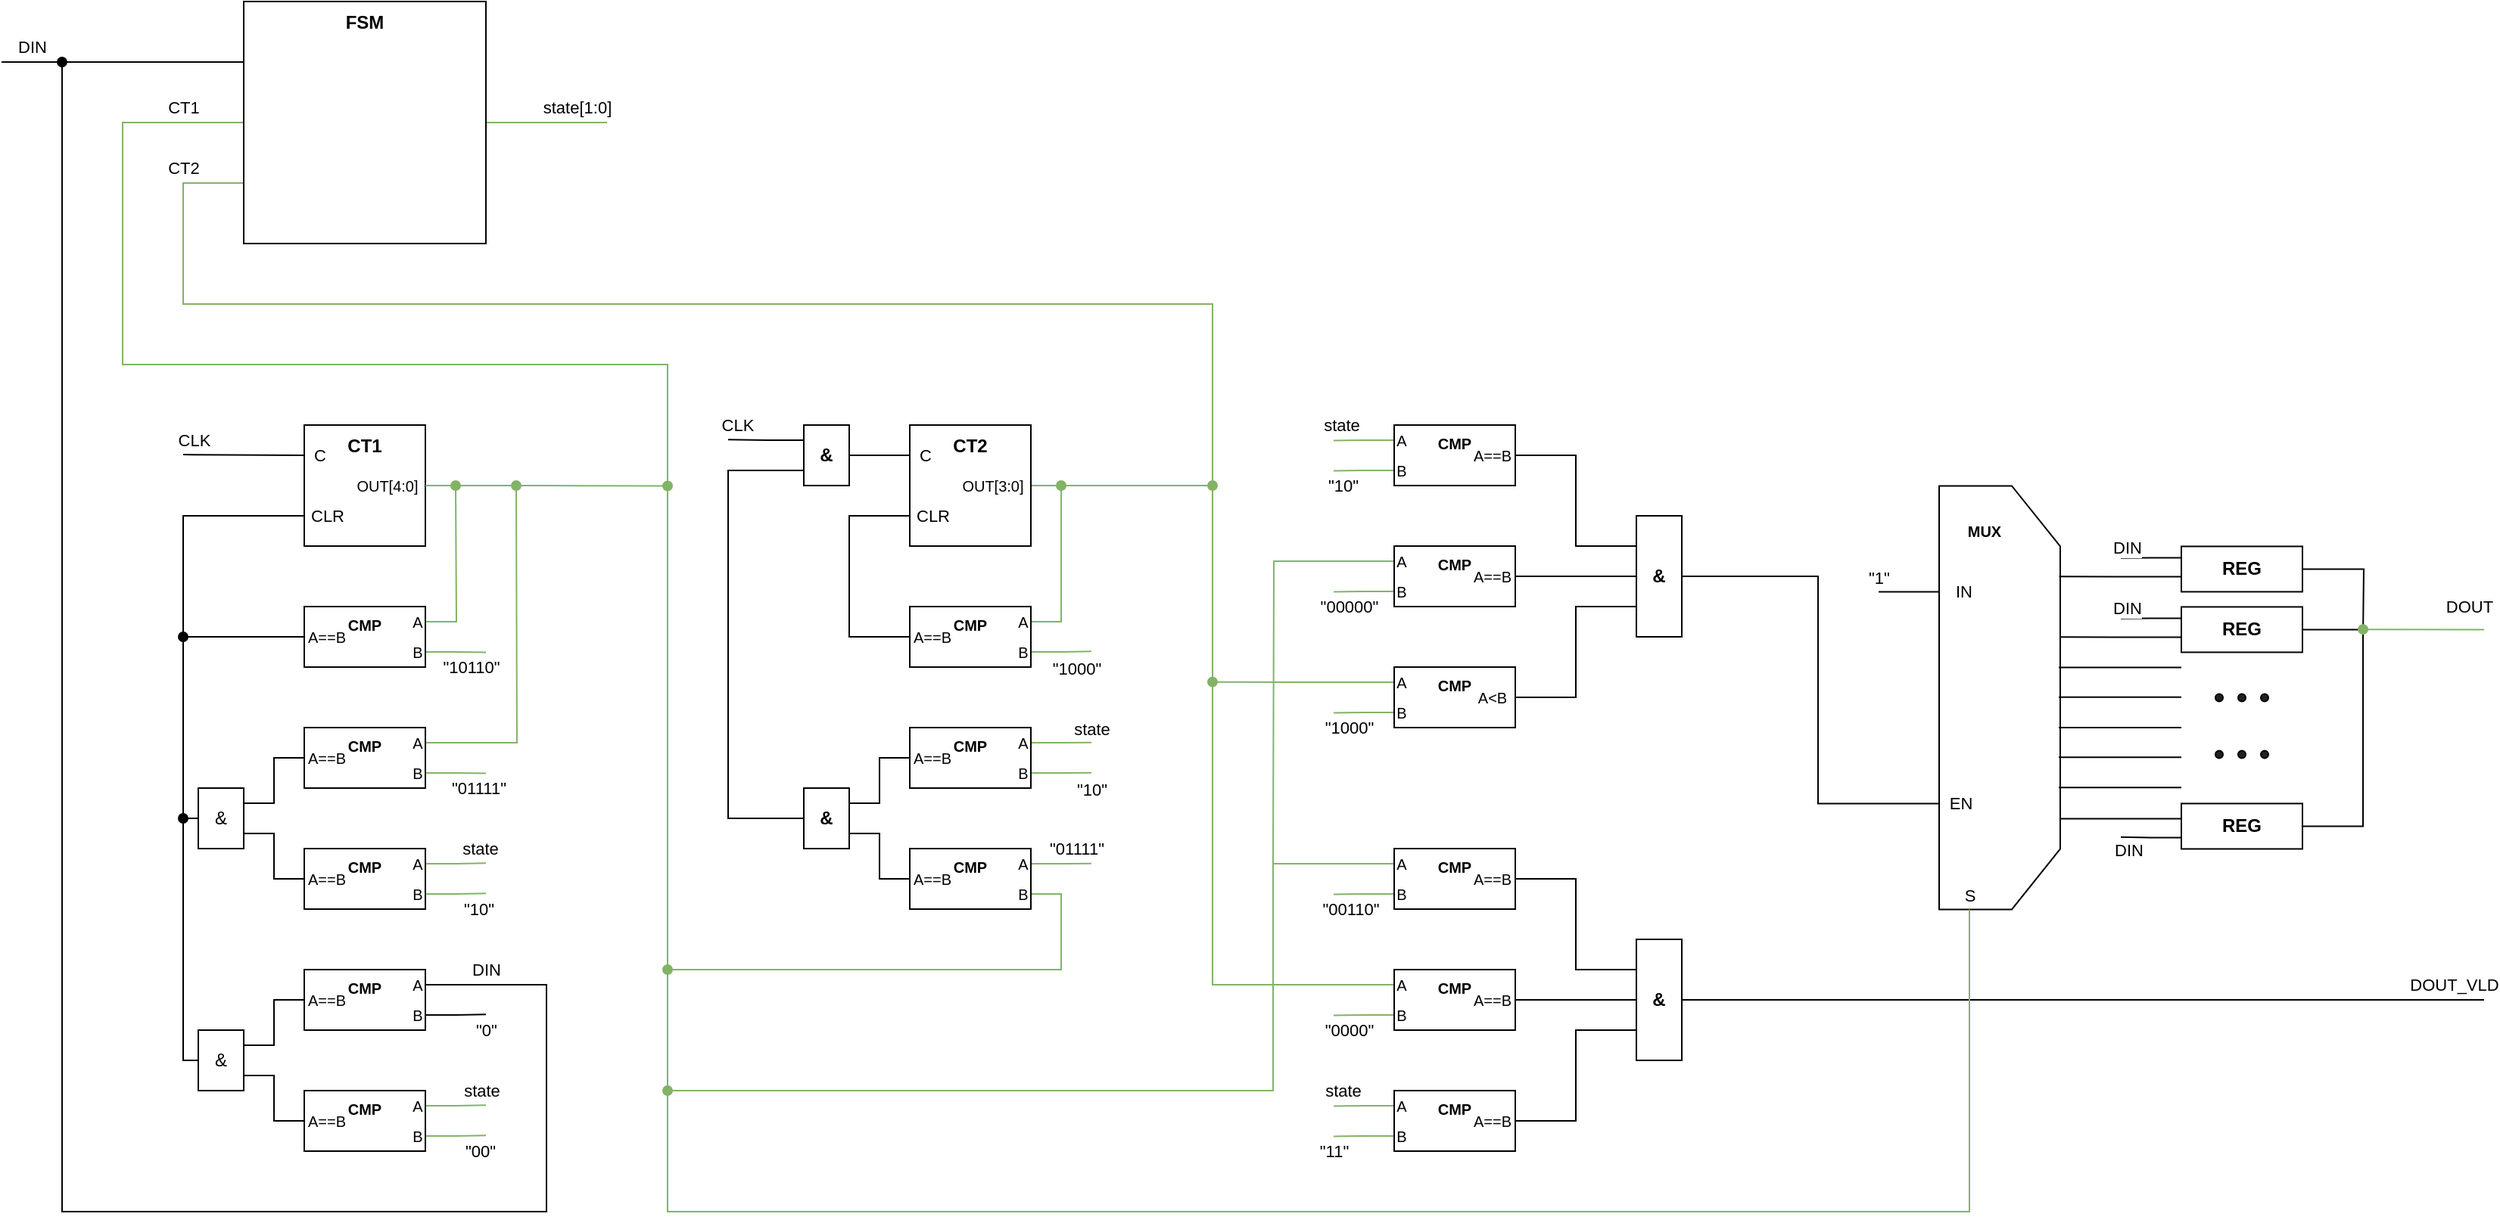 <mxfile version="14.4.7" type="device"><diagram id="UiLl6KSTnax-b55IBMYh" name="Page-1"><mxGraphModel dx="2220" dy="2145" grid="1" gridSize="10" guides="1" tooltips="1" connect="1" arrows="1" fold="1" page="1" pageScale="1" pageWidth="1100" pageHeight="850" math="0" shadow="0"><root><mxCell id="0"/><mxCell id="1" parent="0"/><mxCell id="CwBnnw_qkEOTGzhqqjCl-3" value="&lt;b&gt;CT1&lt;/b&gt;" style="whiteSpace=wrap;html=1;aspect=fixed;horizontal=1;verticalAlign=top;" vertex="1" parent="1"><mxGeometry x="400" y="120" width="80" height="80" as="geometry"/></mxCell><mxCell id="CwBnnw_qkEOTGzhqqjCl-109" value="" style="shape=loopLimit;whiteSpace=wrap;html=1;size=40;rotation=90;" vertex="1" parent="1"><mxGeometry x="1380" y="260.22" width="280" height="80" as="geometry"/></mxCell><mxCell id="CwBnnw_qkEOTGzhqqjCl-113" style="edgeStyle=orthogonalEdgeStyle;rounded=0;orthogonalLoop=1;jettySize=auto;html=1;exitX=0.25;exitY=1;exitDx=0;exitDy=0;endArrow=none;endFill=0;" edge="1" parent="1" source="CwBnnw_qkEOTGzhqqjCl-109"><mxGeometry relative="1" as="geometry"><mxPoint x="1440" y="230.22" as="targetPoint"/></mxGeometry></mxCell><mxCell id="CwBnnw_qkEOTGzhqqjCl-114" value="IN" style="edgeLabel;html=1;align=center;verticalAlign=middle;resizable=0;points=[];" vertex="1" connectable="0" parent="CwBnnw_qkEOTGzhqqjCl-113"><mxGeometry x="-0.717" y="2" relative="1" as="geometry"><mxPoint x="21" y="-2" as="offset"/></mxGeometry></mxCell><mxCell id="CwBnnw_qkEOTGzhqqjCl-120" value="&quot;1&quot;" style="edgeLabel;html=1;align=center;verticalAlign=middle;resizable=0;points=[];" vertex="1" connectable="0" parent="CwBnnw_qkEOTGzhqqjCl-113"><mxGeometry x="0.794" relative="1" as="geometry"><mxPoint x="-4.08" y="-10" as="offset"/></mxGeometry></mxCell><mxCell id="CwBnnw_qkEOTGzhqqjCl-171" style="edgeStyle=orthogonalEdgeStyle;rounded=0;orthogonalLoop=1;jettySize=auto;html=1;exitX=0;exitY=0.25;exitDx=0;exitDy=0;endArrow=none;endFill=0;" edge="1" parent="1" source="CwBnnw_qkEOTGzhqqjCl-1"><mxGeometry relative="1" as="geometry"><mxPoint x="200" y="-120" as="targetPoint"/></mxGeometry></mxCell><mxCell id="CwBnnw_qkEOTGzhqqjCl-172" value="DIN" style="edgeLabel;html=1;align=center;verticalAlign=middle;resizable=0;points=[];" vertex="1" connectable="0" parent="CwBnnw_qkEOTGzhqqjCl-171"><mxGeometry x="0.75" relative="1" as="geometry"><mxPoint y="-10" as="offset"/></mxGeometry></mxCell><mxCell id="CwBnnw_qkEOTGzhqqjCl-173" style="edgeStyle=orthogonalEdgeStyle;rounded=0;orthogonalLoop=1;jettySize=auto;html=1;exitX=0;exitY=0.5;exitDx=0;exitDy=0;endArrow=none;endFill=0;fillColor=#d5e8d4;strokeColor=#82b366;" edge="1" parent="1" source="CwBnnw_qkEOTGzhqqjCl-1"><mxGeometry relative="1" as="geometry"><mxPoint x="640" y="160" as="targetPoint"/><Array as="points"><mxPoint x="280" y="-80"/><mxPoint x="280" y="80"/><mxPoint x="640" y="80"/></Array></mxGeometry></mxCell><mxCell id="CwBnnw_qkEOTGzhqqjCl-174" value="CT1" style="edgeLabel;html=1;align=center;verticalAlign=middle;resizable=0;points=[];rotation=0;" vertex="1" connectable="0" parent="CwBnnw_qkEOTGzhqqjCl-173"><mxGeometry x="0.75" y="2" relative="1" as="geometry"><mxPoint x="-315" y="-168" as="offset"/></mxGeometry></mxCell><mxCell id="CwBnnw_qkEOTGzhqqjCl-175" style="edgeStyle=orthogonalEdgeStyle;rounded=0;orthogonalLoop=1;jettySize=auto;html=1;exitX=0;exitY=0.75;exitDx=0;exitDy=0;endArrow=oval;endFill=1;fillColor=#d5e8d4;strokeColor=#82b366;" edge="1" parent="1" source="CwBnnw_qkEOTGzhqqjCl-1"><mxGeometry relative="1" as="geometry"><mxPoint x="1000" y="160" as="targetPoint"/><Array as="points"><mxPoint x="320" y="-40"/><mxPoint x="320" y="40"/><mxPoint x="1000" y="40"/></Array></mxGeometry></mxCell><mxCell id="CwBnnw_qkEOTGzhqqjCl-176" value="CT2" style="edgeLabel;html=1;align=center;verticalAlign=middle;resizable=0;points=[];" vertex="1" connectable="0" parent="CwBnnw_qkEOTGzhqqjCl-175"><mxGeometry x="0.8" relative="1" as="geometry"><mxPoint x="-680" y="-118.33" as="offset"/></mxGeometry></mxCell><mxCell id="CwBnnw_qkEOTGzhqqjCl-177" style="edgeStyle=orthogonalEdgeStyle;rounded=0;orthogonalLoop=1;jettySize=auto;html=1;exitX=1;exitY=0.5;exitDx=0;exitDy=0;endArrow=none;endFill=0;fillColor=#d5e8d4;strokeColor=#82b366;" edge="1" parent="1" source="CwBnnw_qkEOTGzhqqjCl-1"><mxGeometry relative="1" as="geometry"><mxPoint x="600" y="-80" as="targetPoint"/></mxGeometry></mxCell><mxCell id="CwBnnw_qkEOTGzhqqjCl-178" value="state[1:0]" style="edgeLabel;html=1;align=center;verticalAlign=middle;resizable=0;points=[];" vertex="1" connectable="0" parent="CwBnnw_qkEOTGzhqqjCl-177"><mxGeometry x="0.754" relative="1" as="geometry"><mxPoint x="-10.29" y="-10" as="offset"/></mxGeometry></mxCell><mxCell id="CwBnnw_qkEOTGzhqqjCl-1" value="FSM" style="whiteSpace=wrap;html=1;aspect=fixed;verticalAlign=top;fontStyle=1" vertex="1" parent="1"><mxGeometry x="360" y="-160" width="160" height="160" as="geometry"/></mxCell><mxCell id="CwBnnw_qkEOTGzhqqjCl-19" style="edgeStyle=orthogonalEdgeStyle;rounded=0;orthogonalLoop=1;jettySize=auto;html=1;exitX=0;exitY=0.25;exitDx=0;exitDy=0;endArrow=none;endFill=0;" edge="1" parent="1" source="CwBnnw_qkEOTGzhqqjCl-3"><mxGeometry relative="1" as="geometry"><mxPoint x="320" y="139.529" as="targetPoint"/></mxGeometry></mxCell><mxCell id="CwBnnw_qkEOTGzhqqjCl-20" value="C" style="edgeLabel;html=1;align=center;verticalAlign=middle;resizable=0;points=[];" vertex="1" connectable="0" parent="CwBnnw_qkEOTGzhqqjCl-19"><mxGeometry x="-0.31" relative="1" as="geometry"><mxPoint x="37.59" y="-0.02" as="offset"/></mxGeometry></mxCell><mxCell id="CwBnnw_qkEOTGzhqqjCl-22" value="CLK" style="edgeLabel;html=1;align=center;verticalAlign=middle;resizable=0;points=[];" vertex="1" connectable="0" parent="CwBnnw_qkEOTGzhqqjCl-19"><mxGeometry x="0.826" relative="1" as="geometry"><mxPoint y="-9.53" as="offset"/></mxGeometry></mxCell><mxCell id="CwBnnw_qkEOTGzhqqjCl-23" style="edgeStyle=orthogonalEdgeStyle;rounded=0;orthogonalLoop=1;jettySize=auto;html=1;exitX=1;exitY=0.5;exitDx=0;exitDy=0;endArrow=oval;endFill=1;fillColor=#d5e8d4;strokeColor=#82b366;" edge="1" parent="1" source="CwBnnw_qkEOTGzhqqjCl-3"><mxGeometry relative="1" as="geometry"><mxPoint x="640" y="160.286" as="targetPoint"/></mxGeometry></mxCell><mxCell id="CwBnnw_qkEOTGzhqqjCl-15" style="edgeStyle=orthogonalEdgeStyle;rounded=0;orthogonalLoop=1;jettySize=auto;html=1;exitX=0;exitY=0.5;exitDx=0;exitDy=0;entryX=0;entryY=0.75;entryDx=0;entryDy=0;endArrow=none;endFill=0;" edge="1" parent="1" source="CwBnnw_qkEOTGzhqqjCl-4" target="CwBnnw_qkEOTGzhqqjCl-3"><mxGeometry relative="1" as="geometry"><Array as="points"><mxPoint x="320" y="260"/><mxPoint x="320" y="180"/></Array></mxGeometry></mxCell><mxCell id="CwBnnw_qkEOTGzhqqjCl-18" value="CLR" style="edgeLabel;html=1;align=center;verticalAlign=middle;resizable=0;points=[];" vertex="1" connectable="0" parent="CwBnnw_qkEOTGzhqqjCl-15"><mxGeometry x="0.753" y="3" relative="1" as="geometry"><mxPoint x="44.66" y="2.99" as="offset"/></mxGeometry></mxCell><mxCell id="CwBnnw_qkEOTGzhqqjCl-24" style="edgeStyle=orthogonalEdgeStyle;rounded=0;orthogonalLoop=1;jettySize=auto;html=1;exitX=1;exitY=0.25;exitDx=0;exitDy=0;endArrow=oval;endFill=1;fillColor=#d5e8d4;strokeColor=#82b366;" edge="1" parent="1" source="CwBnnw_qkEOTGzhqqjCl-4"><mxGeometry relative="1" as="geometry"><mxPoint x="500" y="160" as="targetPoint"/></mxGeometry></mxCell><mxCell id="CwBnnw_qkEOTGzhqqjCl-25" style="edgeStyle=orthogonalEdgeStyle;rounded=0;orthogonalLoop=1;jettySize=auto;html=1;exitX=1;exitY=0.75;exitDx=0;exitDy=0;endArrow=none;endFill=0;fillColor=#d5e8d4;strokeColor=#82b366;" edge="1" parent="1" source="CwBnnw_qkEOTGzhqqjCl-4"><mxGeometry relative="1" as="geometry"><mxPoint x="520" y="270.286" as="targetPoint"/></mxGeometry></mxCell><mxCell id="CwBnnw_qkEOTGzhqqjCl-26" value="&quot;10110&quot;" style="edgeLabel;html=1;align=center;verticalAlign=middle;resizable=0;points=[];" vertex="1" connectable="0" parent="CwBnnw_qkEOTGzhqqjCl-25"><mxGeometry x="0.694" relative="1" as="geometry"><mxPoint x="-3.86" y="9.71" as="offset"/></mxGeometry></mxCell><mxCell id="CwBnnw_qkEOTGzhqqjCl-4" value="CMP" style="rounded=0;whiteSpace=wrap;html=1;verticalAlign=top;fontSize=10;fontStyle=1" vertex="1" parent="1"><mxGeometry x="400" y="240" width="80" height="40" as="geometry"/></mxCell><mxCell id="CwBnnw_qkEOTGzhqqjCl-8" style="edgeStyle=orthogonalEdgeStyle;rounded=0;orthogonalLoop=1;jettySize=auto;html=1;exitX=0;exitY=0.5;exitDx=0;exitDy=0;entryX=1;entryY=0.25;entryDx=0;entryDy=0;endArrow=none;endFill=0;" edge="1" parent="1" source="CwBnnw_qkEOTGzhqqjCl-5" target="CwBnnw_qkEOTGzhqqjCl-7"><mxGeometry relative="1" as="geometry"/></mxCell><mxCell id="CwBnnw_qkEOTGzhqqjCl-27" style="edgeStyle=orthogonalEdgeStyle;rounded=0;orthogonalLoop=1;jettySize=auto;html=1;exitX=1;exitY=0.25;exitDx=0;exitDy=0;endArrow=oval;endFill=1;fillColor=#d5e8d4;strokeColor=#82b366;" edge="1" parent="1" source="CwBnnw_qkEOTGzhqqjCl-5"><mxGeometry relative="1" as="geometry"><mxPoint x="540" y="160" as="targetPoint"/></mxGeometry></mxCell><mxCell id="CwBnnw_qkEOTGzhqqjCl-28" style="edgeStyle=orthogonalEdgeStyle;rounded=0;orthogonalLoop=1;jettySize=auto;html=1;exitX=1;exitY=0.75;exitDx=0;exitDy=0;endArrow=none;endFill=0;fillColor=#d5e8d4;strokeColor=#82b366;" edge="1" parent="1" source="CwBnnw_qkEOTGzhqqjCl-5"><mxGeometry relative="1" as="geometry"><mxPoint x="520" y="350.2" as="targetPoint"/></mxGeometry></mxCell><mxCell id="CwBnnw_qkEOTGzhqqjCl-29" value="&quot;01111&quot;" style="edgeLabel;html=1;align=center;verticalAlign=middle;resizable=0;points=[];" vertex="1" connectable="0" parent="CwBnnw_qkEOTGzhqqjCl-28"><mxGeometry x="0.711" relative="1" as="geometry"><mxPoint y="9.8" as="offset"/></mxGeometry></mxCell><mxCell id="CwBnnw_qkEOTGzhqqjCl-5" value="CMP" style="rounded=0;whiteSpace=wrap;html=1;verticalAlign=top;fontSize=10;fontStyle=1" vertex="1" parent="1"><mxGeometry x="400" y="320" width="80" height="40" as="geometry"/></mxCell><mxCell id="CwBnnw_qkEOTGzhqqjCl-9" style="edgeStyle=orthogonalEdgeStyle;rounded=0;orthogonalLoop=1;jettySize=auto;html=1;exitX=0;exitY=0.5;exitDx=0;exitDy=0;entryX=1;entryY=0.75;entryDx=0;entryDy=0;endArrow=none;endFill=0;" edge="1" parent="1" source="CwBnnw_qkEOTGzhqqjCl-6" target="CwBnnw_qkEOTGzhqqjCl-7"><mxGeometry relative="1" as="geometry"/></mxCell><mxCell id="CwBnnw_qkEOTGzhqqjCl-58" style="edgeStyle=orthogonalEdgeStyle;rounded=0;orthogonalLoop=1;jettySize=auto;html=1;exitX=1;exitY=0.25;exitDx=0;exitDy=0;endArrow=none;endFill=0;fillColor=#d5e8d4;strokeColor=#82b366;" edge="1" parent="1" source="CwBnnw_qkEOTGzhqqjCl-6"><mxGeometry relative="1" as="geometry"><mxPoint x="520" y="409.667" as="targetPoint"/></mxGeometry></mxCell><mxCell id="CwBnnw_qkEOTGzhqqjCl-64" value="state" style="edgeLabel;html=1;align=center;verticalAlign=middle;resizable=0;points=[];" vertex="1" connectable="0" parent="CwBnnw_qkEOTGzhqqjCl-58"><mxGeometry x="0.757" y="1" relative="1" as="geometry"><mxPoint y="-8.67" as="offset"/></mxGeometry></mxCell><mxCell id="CwBnnw_qkEOTGzhqqjCl-59" style="edgeStyle=orthogonalEdgeStyle;rounded=0;orthogonalLoop=1;jettySize=auto;html=1;exitX=1;exitY=0.75;exitDx=0;exitDy=0;endArrow=none;endFill=0;fillColor=#d5e8d4;strokeColor=#82b366;" edge="1" parent="1" source="CwBnnw_qkEOTGzhqqjCl-6"><mxGeometry relative="1" as="geometry"><mxPoint x="520" y="429.667" as="targetPoint"/></mxGeometry></mxCell><mxCell id="CwBnnw_qkEOTGzhqqjCl-65" value="&quot;10&quot;" style="edgeLabel;html=1;align=center;verticalAlign=middle;resizable=0;points=[];" vertex="1" connectable="0" parent="CwBnnw_qkEOTGzhqqjCl-59"><mxGeometry x="0.735" y="-1" relative="1" as="geometry"><mxPoint y="9.32" as="offset"/></mxGeometry></mxCell><mxCell id="CwBnnw_qkEOTGzhqqjCl-6" value="CMP" style="rounded=0;whiteSpace=wrap;html=1;verticalAlign=top;fontSize=10;fontStyle=1" vertex="1" parent="1"><mxGeometry x="400" y="400" width="80" height="40" as="geometry"/></mxCell><mxCell id="CwBnnw_qkEOTGzhqqjCl-16" style="edgeStyle=orthogonalEdgeStyle;orthogonalLoop=1;jettySize=auto;html=1;exitX=0;exitY=0.5;exitDx=0;exitDy=0;endArrow=oval;endFill=1;rounded=0;" edge="1" parent="1" source="CwBnnw_qkEOTGzhqqjCl-7"><mxGeometry relative="1" as="geometry"><mxPoint x="320" y="260" as="targetPoint"/><Array as="points"><mxPoint x="320" y="380"/><mxPoint x="320" y="260"/></Array></mxGeometry></mxCell><mxCell id="CwBnnw_qkEOTGzhqqjCl-7" value="&amp;amp;" style="rounded=0;whiteSpace=wrap;html=1;" vertex="1" parent="1"><mxGeometry x="330" y="360" width="30" height="40" as="geometry"/></mxCell><mxCell id="CwBnnw_qkEOTGzhqqjCl-10" style="edgeStyle=orthogonalEdgeStyle;rounded=0;orthogonalLoop=1;jettySize=auto;html=1;exitX=0;exitY=0.5;exitDx=0;exitDy=0;entryX=1;entryY=0.25;entryDx=0;entryDy=0;endArrow=none;endFill=0;" edge="1" parent="1" source="CwBnnw_qkEOTGzhqqjCl-11" target="CwBnnw_qkEOTGzhqqjCl-14"><mxGeometry relative="1" as="geometry"/></mxCell><mxCell id="CwBnnw_qkEOTGzhqqjCl-60" style="edgeStyle=orthogonalEdgeStyle;rounded=0;orthogonalLoop=1;jettySize=auto;html=1;exitX=1;exitY=0.75;exitDx=0;exitDy=0;endArrow=none;endFill=0;" edge="1" parent="1" source="CwBnnw_qkEOTGzhqqjCl-11"><mxGeometry relative="1" as="geometry"><mxPoint x="520" y="509.667" as="targetPoint"/></mxGeometry></mxCell><mxCell id="CwBnnw_qkEOTGzhqqjCl-67" value="&quot;0&quot;" style="edgeLabel;html=1;align=center;verticalAlign=middle;resizable=0;points=[];" vertex="1" connectable="0" parent="CwBnnw_qkEOTGzhqqjCl-60"><mxGeometry x="0.702" y="-2" relative="1" as="geometry"><mxPoint x="5.96" y="8.32" as="offset"/></mxGeometry></mxCell><mxCell id="CwBnnw_qkEOTGzhqqjCl-61" style="edgeStyle=orthogonalEdgeStyle;rounded=0;orthogonalLoop=1;jettySize=auto;html=1;exitX=1;exitY=0.25;exitDx=0;exitDy=0;endArrow=oval;endFill=1;" edge="1" parent="1" source="CwBnnw_qkEOTGzhqqjCl-11"><mxGeometry relative="1" as="geometry"><mxPoint x="240" y="-120" as="targetPoint"/><Array as="points"><mxPoint x="560" y="490"/><mxPoint x="560" y="640"/><mxPoint x="240" y="640"/></Array></mxGeometry></mxCell><mxCell id="CwBnnw_qkEOTGzhqqjCl-66" value="DIN" style="edgeLabel;html=1;align=center;verticalAlign=middle;resizable=0;points=[];" vertex="1" connectable="0" parent="CwBnnw_qkEOTGzhqqjCl-61"><mxGeometry x="0.702" relative="1" as="geometry"><mxPoint x="280" y="405" as="offset"/></mxGeometry></mxCell><mxCell id="CwBnnw_qkEOTGzhqqjCl-11" value="CMP" style="rounded=0;whiteSpace=wrap;html=1;verticalAlign=top;fontSize=10;fontStyle=1" vertex="1" parent="1"><mxGeometry x="400" y="480" width="80" height="40" as="geometry"/></mxCell><mxCell id="CwBnnw_qkEOTGzhqqjCl-12" style="edgeStyle=orthogonalEdgeStyle;rounded=0;orthogonalLoop=1;jettySize=auto;html=1;exitX=0;exitY=0.5;exitDx=0;exitDy=0;entryX=1;entryY=0.75;entryDx=0;entryDy=0;endArrow=none;endFill=0;" edge="1" parent="1" source="CwBnnw_qkEOTGzhqqjCl-13" target="CwBnnw_qkEOTGzhqqjCl-14"><mxGeometry relative="1" as="geometry"/></mxCell><mxCell id="CwBnnw_qkEOTGzhqqjCl-62" style="edgeStyle=orthogonalEdgeStyle;rounded=0;orthogonalLoop=1;jettySize=auto;html=1;exitX=1;exitY=0.25;exitDx=0;exitDy=0;endArrow=none;endFill=0;fillColor=#d5e8d4;strokeColor=#82b366;" edge="1" parent="1" source="CwBnnw_qkEOTGzhqqjCl-13"><mxGeometry relative="1" as="geometry"><mxPoint x="520" y="569.667" as="targetPoint"/></mxGeometry></mxCell><mxCell id="CwBnnw_qkEOTGzhqqjCl-68" value="state" style="edgeLabel;html=1;align=center;verticalAlign=middle;resizable=0;points=[];" vertex="1" connectable="0" parent="CwBnnw_qkEOTGzhqqjCl-62"><mxGeometry x="0.835" y="1" relative="1" as="geometry"><mxPoint y="-8.67" as="offset"/></mxGeometry></mxCell><mxCell id="CwBnnw_qkEOTGzhqqjCl-63" style="edgeStyle=orthogonalEdgeStyle;rounded=0;orthogonalLoop=1;jettySize=auto;html=1;exitX=1;exitY=0.75;exitDx=0;exitDy=0;endArrow=none;endFill=0;fillColor=#d5e8d4;strokeColor=#82b366;" edge="1" parent="1" source="CwBnnw_qkEOTGzhqqjCl-13"><mxGeometry relative="1" as="geometry"><mxPoint x="520" y="589.667" as="targetPoint"/></mxGeometry></mxCell><mxCell id="CwBnnw_qkEOTGzhqqjCl-69" value="&quot;00&quot;" style="edgeLabel;html=1;align=center;verticalAlign=middle;resizable=0;points=[];" vertex="1" connectable="0" parent="CwBnnw_qkEOTGzhqqjCl-63"><mxGeometry x="0.785" relative="1" as="geometry"><mxPoint y="10.33" as="offset"/></mxGeometry></mxCell><mxCell id="CwBnnw_qkEOTGzhqqjCl-13" value="CMP" style="rounded=0;whiteSpace=wrap;html=1;verticalAlign=top;fontSize=10;fontStyle=1" vertex="1" parent="1"><mxGeometry x="400" y="560" width="80" height="40" as="geometry"/></mxCell><mxCell id="CwBnnw_qkEOTGzhqqjCl-17" style="edgeStyle=orthogonalEdgeStyle;rounded=0;orthogonalLoop=1;jettySize=auto;html=1;exitX=0;exitY=0.5;exitDx=0;exitDy=0;endArrow=oval;endFill=1;" edge="1" parent="1" source="CwBnnw_qkEOTGzhqqjCl-14"><mxGeometry relative="1" as="geometry"><mxPoint x="320" y="380" as="targetPoint"/><Array as="points"><mxPoint x="320" y="540"/><mxPoint x="320" y="380"/></Array></mxGeometry></mxCell><mxCell id="CwBnnw_qkEOTGzhqqjCl-14" value="&amp;amp;" style="rounded=0;whiteSpace=wrap;html=1;" vertex="1" parent="1"><mxGeometry x="330" y="520" width="30" height="40" as="geometry"/></mxCell><mxCell id="CwBnnw_qkEOTGzhqqjCl-48" style="edgeStyle=orthogonalEdgeStyle;rounded=0;orthogonalLoop=1;jettySize=auto;html=1;exitX=1;exitY=0.5;exitDx=0;exitDy=0;entryX=1;entryY=0.25;entryDx=0;entryDy=0;endArrow=none;endFill=0;fillColor=#d5e8d4;strokeColor=#82b366;" edge="1" parent="1" source="CwBnnw_qkEOTGzhqqjCl-30" target="CwBnnw_qkEOTGzhqqjCl-31"><mxGeometry relative="1" as="geometry"/></mxCell><mxCell id="CwBnnw_qkEOTGzhqqjCl-30" value="CT2" style="whiteSpace=wrap;html=1;aspect=fixed;verticalAlign=top;fontStyle=1" vertex="1" parent="1"><mxGeometry x="800" y="120" width="80" height="80" as="geometry"/></mxCell><mxCell id="CwBnnw_qkEOTGzhqqjCl-45" style="edgeStyle=orthogonalEdgeStyle;rounded=0;orthogonalLoop=1;jettySize=auto;html=1;exitX=0;exitY=0.5;exitDx=0;exitDy=0;entryX=0;entryY=0.75;entryDx=0;entryDy=0;endArrow=none;endFill=0;" edge="1" parent="1" source="CwBnnw_qkEOTGzhqqjCl-31" target="CwBnnw_qkEOTGzhqqjCl-30"><mxGeometry relative="1" as="geometry"><Array as="points"><mxPoint x="760" y="260"/><mxPoint x="760" y="180"/></Array></mxGeometry></mxCell><mxCell id="CwBnnw_qkEOTGzhqqjCl-46" value="CLR" style="edgeLabel;html=1;align=center;verticalAlign=middle;resizable=0;points=[];" vertex="1" connectable="0" parent="CwBnnw_qkEOTGzhqqjCl-45"><mxGeometry x="0.62" y="2" relative="1" as="geometry"><mxPoint x="45.23" y="2" as="offset"/></mxGeometry></mxCell><mxCell id="CwBnnw_qkEOTGzhqqjCl-49" style="edgeStyle=orthogonalEdgeStyle;rounded=0;orthogonalLoop=1;jettySize=auto;html=1;exitX=1;exitY=0.75;exitDx=0;exitDy=0;endArrow=none;endFill=0;fillColor=#d5e8d4;strokeColor=#82b366;" edge="1" parent="1" source="CwBnnw_qkEOTGzhqqjCl-31"><mxGeometry relative="1" as="geometry"><mxPoint x="920" y="269.667" as="targetPoint"/></mxGeometry></mxCell><mxCell id="CwBnnw_qkEOTGzhqqjCl-50" value="&quot;1000&quot;" style="edgeLabel;html=1;align=center;verticalAlign=middle;resizable=0;points=[];" vertex="1" connectable="0" parent="CwBnnw_qkEOTGzhqqjCl-49"><mxGeometry x="0.305" y="-1" relative="1" as="geometry"><mxPoint x="3.97" y="9.31" as="offset"/></mxGeometry></mxCell><mxCell id="CwBnnw_qkEOTGzhqqjCl-31" value="CMP" style="rounded=0;whiteSpace=wrap;html=1;fontSize=10;verticalAlign=top;fontStyle=1" vertex="1" parent="1"><mxGeometry x="800" y="240" width="80" height="40" as="geometry"/></mxCell><mxCell id="CwBnnw_qkEOTGzhqqjCl-34" style="edgeStyle=orthogonalEdgeStyle;rounded=0;orthogonalLoop=1;jettySize=auto;html=1;exitX=0;exitY=0.5;exitDx=0;exitDy=0;entryX=1;entryY=0.25;entryDx=0;entryDy=0;endArrow=none;endFill=0;" edge="1" parent="1" source="CwBnnw_qkEOTGzhqqjCl-35" target="CwBnnw_qkEOTGzhqqjCl-38"><mxGeometry relative="1" as="geometry"/></mxCell><mxCell id="CwBnnw_qkEOTGzhqqjCl-54" style="edgeStyle=orthogonalEdgeStyle;rounded=0;orthogonalLoop=1;jettySize=auto;html=1;exitX=1;exitY=0.75;exitDx=0;exitDy=0;endArrow=none;endFill=0;fillColor=#d5e8d4;strokeColor=#82b366;" edge="1" parent="1" source="CwBnnw_qkEOTGzhqqjCl-35"><mxGeometry relative="1" as="geometry"><mxPoint x="920" y="349.889" as="targetPoint"/></mxGeometry></mxCell><mxCell id="CwBnnw_qkEOTGzhqqjCl-55" value="&quot;10&quot;" style="edgeLabel;html=1;align=center;verticalAlign=middle;resizable=0;points=[];" vertex="1" connectable="0" parent="CwBnnw_qkEOTGzhqqjCl-54"><mxGeometry x="0.291" relative="1" as="geometry"><mxPoint x="14.28" y="10.11" as="offset"/></mxGeometry></mxCell><mxCell id="CwBnnw_qkEOTGzhqqjCl-56" style="edgeStyle=orthogonalEdgeStyle;rounded=0;orthogonalLoop=1;jettySize=auto;html=1;exitX=1;exitY=0.25;exitDx=0;exitDy=0;endArrow=none;endFill=0;fillColor=#d5e8d4;strokeColor=#82b366;" edge="1" parent="1" source="CwBnnw_qkEOTGzhqqjCl-35"><mxGeometry relative="1" as="geometry"><mxPoint x="920" y="329.889" as="targetPoint"/></mxGeometry></mxCell><mxCell id="CwBnnw_qkEOTGzhqqjCl-57" value="state" style="edgeLabel;html=1;align=center;verticalAlign=middle;resizable=0;points=[];" vertex="1" connectable="0" parent="CwBnnw_qkEOTGzhqqjCl-56"><mxGeometry x="0.263" y="-1" relative="1" as="geometry"><mxPoint x="14.83" y="-10.89" as="offset"/></mxGeometry></mxCell><mxCell id="CwBnnw_qkEOTGzhqqjCl-35" value="CMP" style="rounded=0;whiteSpace=wrap;html=1;fontSize=10;verticalAlign=top;fontStyle=1" vertex="1" parent="1"><mxGeometry x="800" y="320" width="80" height="40" as="geometry"/></mxCell><mxCell id="CwBnnw_qkEOTGzhqqjCl-36" style="edgeStyle=orthogonalEdgeStyle;rounded=0;orthogonalLoop=1;jettySize=auto;html=1;exitX=0;exitY=0.5;exitDx=0;exitDy=0;entryX=1;entryY=0.75;entryDx=0;entryDy=0;endArrow=none;endFill=0;" edge="1" parent="1" source="CwBnnw_qkEOTGzhqqjCl-37" target="CwBnnw_qkEOTGzhqqjCl-38"><mxGeometry relative="1" as="geometry"/></mxCell><mxCell id="CwBnnw_qkEOTGzhqqjCl-51" style="edgeStyle=orthogonalEdgeStyle;rounded=0;orthogonalLoop=1;jettySize=auto;html=1;exitX=1;exitY=0.75;exitDx=0;exitDy=0;endArrow=none;endFill=0;fillColor=#d5e8d4;strokeColor=#82b366;" edge="1" parent="1" source="CwBnnw_qkEOTGzhqqjCl-37"><mxGeometry relative="1" as="geometry"><mxPoint x="640" y="160" as="targetPoint"/><Array as="points"><mxPoint x="900" y="430"/><mxPoint x="900" y="480"/><mxPoint x="640" y="480"/></Array></mxGeometry></mxCell><mxCell id="CwBnnw_qkEOTGzhqqjCl-52" style="edgeStyle=orthogonalEdgeStyle;rounded=0;orthogonalLoop=1;jettySize=auto;html=1;exitX=1;exitY=0.25;exitDx=0;exitDy=0;endArrow=none;endFill=0;fillColor=#d5e8d4;strokeColor=#82b366;" edge="1" parent="1" source="CwBnnw_qkEOTGzhqqjCl-37"><mxGeometry relative="1" as="geometry"><mxPoint x="920" y="409.897" as="targetPoint"/></mxGeometry></mxCell><mxCell id="CwBnnw_qkEOTGzhqqjCl-53" value="&quot;01111&quot;" style="edgeLabel;html=1;align=center;verticalAlign=middle;resizable=0;points=[];" vertex="1" connectable="0" parent="CwBnnw_qkEOTGzhqqjCl-52"><mxGeometry x="0.72" y="-1" relative="1" as="geometry"><mxPoint x="-4.33" y="-10.89" as="offset"/></mxGeometry></mxCell><mxCell id="CwBnnw_qkEOTGzhqqjCl-37" value="CMP" style="rounded=0;whiteSpace=wrap;html=1;fontSize=10;verticalAlign=top;fontStyle=1" vertex="1" parent="1"><mxGeometry x="800" y="400" width="80" height="40" as="geometry"/></mxCell><mxCell id="CwBnnw_qkEOTGzhqqjCl-44" style="edgeStyle=orthogonalEdgeStyle;rounded=0;orthogonalLoop=1;jettySize=auto;html=1;exitX=0;exitY=0.5;exitDx=0;exitDy=0;entryX=0;entryY=0.75;entryDx=0;entryDy=0;endArrow=none;endFill=0;" edge="1" parent="1" source="CwBnnw_qkEOTGzhqqjCl-38" target="CwBnnw_qkEOTGzhqqjCl-39"><mxGeometry relative="1" as="geometry"><Array as="points"><mxPoint x="680" y="380"/><mxPoint x="680" y="150"/></Array></mxGeometry></mxCell><mxCell id="CwBnnw_qkEOTGzhqqjCl-38" value="&amp;amp;" style="rounded=0;whiteSpace=wrap;html=1;fontStyle=1" vertex="1" parent="1"><mxGeometry x="730" y="360" width="30" height="40" as="geometry"/></mxCell><mxCell id="CwBnnw_qkEOTGzhqqjCl-40" style="edgeStyle=orthogonalEdgeStyle;rounded=0;orthogonalLoop=1;jettySize=auto;html=1;exitX=1;exitY=0.5;exitDx=0;exitDy=0;entryX=0;entryY=0.25;entryDx=0;entryDy=0;endArrow=none;endFill=0;" edge="1" parent="1" source="CwBnnw_qkEOTGzhqqjCl-39" target="CwBnnw_qkEOTGzhqqjCl-30"><mxGeometry relative="1" as="geometry"/></mxCell><mxCell id="CwBnnw_qkEOTGzhqqjCl-43" value="C" style="edgeLabel;html=1;align=center;verticalAlign=middle;resizable=0;points=[];" vertex="1" connectable="0" parent="CwBnnw_qkEOTGzhqqjCl-40"><mxGeometry x="0.73" y="-1" relative="1" as="geometry"><mxPoint x="15.14" y="-1" as="offset"/></mxGeometry></mxCell><mxCell id="CwBnnw_qkEOTGzhqqjCl-41" style="edgeStyle=orthogonalEdgeStyle;rounded=0;orthogonalLoop=1;jettySize=auto;html=1;exitX=0;exitY=0.25;exitDx=0;exitDy=0;endArrow=none;endFill=0;" edge="1" parent="1" source="CwBnnw_qkEOTGzhqqjCl-39"><mxGeometry relative="1" as="geometry"><mxPoint x="680" y="129.667" as="targetPoint"/></mxGeometry></mxCell><mxCell id="CwBnnw_qkEOTGzhqqjCl-42" value="CLK" style="edgeLabel;html=1;align=center;verticalAlign=middle;resizable=0;points=[];" vertex="1" connectable="0" parent="CwBnnw_qkEOTGzhqqjCl-41"><mxGeometry x="0.753" y="1" relative="1" as="geometry"><mxPoint y="-10.68" as="offset"/></mxGeometry></mxCell><mxCell id="CwBnnw_qkEOTGzhqqjCl-39" value="&amp;amp;" style="rounded=0;whiteSpace=wrap;html=1;fontStyle=1" vertex="1" parent="1"><mxGeometry x="730" y="120" width="30" height="40" as="geometry"/></mxCell><mxCell id="CwBnnw_qkEOTGzhqqjCl-81" style="edgeStyle=orthogonalEdgeStyle;rounded=0;orthogonalLoop=1;jettySize=auto;html=1;exitX=1;exitY=0.5;exitDx=0;exitDy=0;entryX=0;entryY=0.25;entryDx=0;entryDy=0;endArrow=none;endFill=0;" edge="1" parent="1" source="CwBnnw_qkEOTGzhqqjCl-71" target="CwBnnw_qkEOTGzhqqjCl-77"><mxGeometry relative="1" as="geometry"/></mxCell><mxCell id="CwBnnw_qkEOTGzhqqjCl-82" style="edgeStyle=orthogonalEdgeStyle;rounded=0;orthogonalLoop=1;jettySize=auto;html=1;exitX=0;exitY=0.25;exitDx=0;exitDy=0;endArrow=none;endFill=0;fillColor=#d5e8d4;strokeColor=#82b366;" edge="1" parent="1" source="CwBnnw_qkEOTGzhqqjCl-71"><mxGeometry relative="1" as="geometry"><mxPoint x="1080" y="130.286" as="targetPoint"/></mxGeometry></mxCell><mxCell id="CwBnnw_qkEOTGzhqqjCl-103" value="state" style="edgeLabel;html=1;align=center;verticalAlign=middle;resizable=0;points=[];" vertex="1" connectable="0" parent="CwBnnw_qkEOTGzhqqjCl-82"><mxGeometry x="0.801" relative="1" as="geometry"><mxPoint y="-10.29" as="offset"/></mxGeometry></mxCell><mxCell id="CwBnnw_qkEOTGzhqqjCl-83" style="edgeStyle=orthogonalEdgeStyle;rounded=0;orthogonalLoop=1;jettySize=auto;html=1;exitX=0;exitY=0.75;exitDx=0;exitDy=0;endArrow=none;endFill=0;fillColor=#d5e8d4;strokeColor=#82b366;" edge="1" parent="1" source="CwBnnw_qkEOTGzhqqjCl-71"><mxGeometry relative="1" as="geometry"><mxPoint x="1080" y="150.286" as="targetPoint"/></mxGeometry></mxCell><mxCell id="CwBnnw_qkEOTGzhqqjCl-102" value="&quot;10&quot;" style="edgeLabel;html=1;align=center;verticalAlign=middle;resizable=0;points=[];" vertex="1" connectable="0" parent="CwBnnw_qkEOTGzhqqjCl-83"><mxGeometry x="0.735" y="-1" relative="1" as="geometry"><mxPoint y="10.71" as="offset"/></mxGeometry></mxCell><mxCell id="CwBnnw_qkEOTGzhqqjCl-71" value="CMP" style="rounded=0;whiteSpace=wrap;html=1;fontSize=10;verticalAlign=top;fontStyle=1" vertex="1" parent="1"><mxGeometry x="1120" y="120" width="80" height="40" as="geometry"/></mxCell><mxCell id="CwBnnw_qkEOTGzhqqjCl-80" style="edgeStyle=orthogonalEdgeStyle;rounded=0;orthogonalLoop=1;jettySize=auto;html=1;exitX=1;exitY=0.5;exitDx=0;exitDy=0;entryX=0;entryY=0.5;entryDx=0;entryDy=0;endArrow=none;endFill=0;" edge="1" parent="1" source="CwBnnw_qkEOTGzhqqjCl-72" target="CwBnnw_qkEOTGzhqqjCl-77"><mxGeometry relative="1" as="geometry"/></mxCell><mxCell id="CwBnnw_qkEOTGzhqqjCl-84" style="edgeStyle=orthogonalEdgeStyle;rounded=0;orthogonalLoop=1;jettySize=auto;html=1;exitX=0;exitY=0.75;exitDx=0;exitDy=0;endArrow=none;endFill=0;fillColor=#d5e8d4;strokeColor=#82b366;" edge="1" parent="1" source="CwBnnw_qkEOTGzhqqjCl-72"><mxGeometry relative="1" as="geometry"><mxPoint x="1080" y="230.286" as="targetPoint"/></mxGeometry></mxCell><mxCell id="CwBnnw_qkEOTGzhqqjCl-101" value="&quot;00000&quot;" style="edgeLabel;html=1;align=center;verticalAlign=middle;resizable=0;points=[];" vertex="1" connectable="0" parent="CwBnnw_qkEOTGzhqqjCl-84"><mxGeometry x="0.735" y="-1" relative="1" as="geometry"><mxPoint x="4.7" y="10.71" as="offset"/></mxGeometry></mxCell><mxCell id="CwBnnw_qkEOTGzhqqjCl-107" style="edgeStyle=orthogonalEdgeStyle;rounded=0;orthogonalLoop=1;jettySize=auto;html=1;exitX=0;exitY=0.25;exitDx=0;exitDy=0;endArrow=none;endFill=0;fillColor=#d5e8d4;strokeColor=#82b366;" edge="1" parent="1" source="CwBnnw_qkEOTGzhqqjCl-72"><mxGeometry relative="1" as="geometry"><mxPoint x="1040" y="410" as="targetPoint"/></mxGeometry></mxCell><mxCell id="CwBnnw_qkEOTGzhqqjCl-72" value="CMP" style="rounded=0;whiteSpace=wrap;html=1;fontSize=10;verticalAlign=top;fontStyle=1" vertex="1" parent="1"><mxGeometry x="1120" y="200" width="80" height="40" as="geometry"/></mxCell><mxCell id="CwBnnw_qkEOTGzhqqjCl-79" style="edgeStyle=orthogonalEdgeStyle;rounded=0;orthogonalLoop=1;jettySize=auto;html=1;exitX=1;exitY=0.5;exitDx=0;exitDy=0;entryX=0;entryY=0.75;entryDx=0;entryDy=0;endArrow=none;endFill=0;" edge="1" parent="1" source="CwBnnw_qkEOTGzhqqjCl-73" target="CwBnnw_qkEOTGzhqqjCl-77"><mxGeometry relative="1" as="geometry"/></mxCell><mxCell id="CwBnnw_qkEOTGzhqqjCl-85" style="edgeStyle=orthogonalEdgeStyle;rounded=0;orthogonalLoop=1;jettySize=auto;html=1;exitX=0;exitY=0.75;exitDx=0;exitDy=0;endArrow=none;endFill=0;fillColor=#d5e8d4;strokeColor=#82b366;" edge="1" parent="1" source="CwBnnw_qkEOTGzhqqjCl-73"><mxGeometry relative="1" as="geometry"><mxPoint x="1080" y="310.286" as="targetPoint"/></mxGeometry></mxCell><mxCell id="CwBnnw_qkEOTGzhqqjCl-100" value="&quot;1000&quot;" style="edgeLabel;html=1;align=center;verticalAlign=middle;resizable=0;points=[];" vertex="1" connectable="0" parent="CwBnnw_qkEOTGzhqqjCl-85"><mxGeometry x="0.686" relative="1" as="geometry"><mxPoint x="3.7" y="9.71" as="offset"/></mxGeometry></mxCell><mxCell id="CwBnnw_qkEOTGzhqqjCl-105" style="edgeStyle=orthogonalEdgeStyle;rounded=0;orthogonalLoop=1;jettySize=auto;html=1;exitX=0;exitY=0.25;exitDx=0;exitDy=0;endArrow=oval;endFill=1;fillColor=#d5e8d4;strokeColor=#82b366;" edge="1" parent="1" source="CwBnnw_qkEOTGzhqqjCl-73"><mxGeometry relative="1" as="geometry"><mxPoint x="1000" y="289.824" as="targetPoint"/></mxGeometry></mxCell><mxCell id="CwBnnw_qkEOTGzhqqjCl-73" value="CMP" style="rounded=0;whiteSpace=wrap;html=1;fontSize=10;verticalAlign=top;fontStyle=1" vertex="1" parent="1"><mxGeometry x="1120" y="280" width="80" height="40" as="geometry"/></mxCell><mxCell id="CwBnnw_qkEOTGzhqqjCl-86" style="edgeStyle=orthogonalEdgeStyle;rounded=0;orthogonalLoop=1;jettySize=auto;html=1;exitX=0;exitY=0.75;exitDx=0;exitDy=0;endArrow=none;endFill=0;fillColor=#d5e8d4;strokeColor=#82b366;" edge="1" parent="1" source="CwBnnw_qkEOTGzhqqjCl-74"><mxGeometry relative="1" as="geometry"><mxPoint x="1080" y="430.286" as="targetPoint"/></mxGeometry></mxCell><mxCell id="CwBnnw_qkEOTGzhqqjCl-99" value="&quot;00110&quot;" style="edgeLabel;html=1;align=center;verticalAlign=middle;resizable=0;points=[];" vertex="1" connectable="0" parent="CwBnnw_qkEOTGzhqqjCl-86"><mxGeometry x="0.702" relative="1" as="geometry"><mxPoint x="4.03" y="9.71" as="offset"/></mxGeometry></mxCell><mxCell id="CwBnnw_qkEOTGzhqqjCl-91" style="edgeStyle=orthogonalEdgeStyle;rounded=0;orthogonalLoop=1;jettySize=auto;html=1;exitX=1;exitY=0.5;exitDx=0;exitDy=0;entryX=0;entryY=0.25;entryDx=0;entryDy=0;endArrow=none;endFill=0;" edge="1" parent="1" source="CwBnnw_qkEOTGzhqqjCl-74" target="CwBnnw_qkEOTGzhqqjCl-90"><mxGeometry relative="1" as="geometry"/></mxCell><mxCell id="CwBnnw_qkEOTGzhqqjCl-106" style="edgeStyle=orthogonalEdgeStyle;rounded=0;orthogonalLoop=1;jettySize=auto;html=1;exitX=0;exitY=0.25;exitDx=0;exitDy=0;endArrow=oval;endFill=1;fillColor=#d5e8d4;strokeColor=#82b366;" edge="1" parent="1" source="CwBnnw_qkEOTGzhqqjCl-74"><mxGeometry relative="1" as="geometry"><mxPoint x="640" y="480" as="targetPoint"/><Array as="points"><mxPoint x="1040" y="410"/><mxPoint x="1040" y="560"/><mxPoint x="640" y="560"/></Array></mxGeometry></mxCell><mxCell id="CwBnnw_qkEOTGzhqqjCl-74" value="CMP" style="rounded=0;whiteSpace=wrap;html=1;fontSize=10;verticalAlign=top;fontStyle=1" vertex="1" parent="1"><mxGeometry x="1120" y="400" width="80" height="40" as="geometry"/></mxCell><mxCell id="CwBnnw_qkEOTGzhqqjCl-87" style="edgeStyle=orthogonalEdgeStyle;rounded=0;orthogonalLoop=1;jettySize=auto;html=1;exitX=0;exitY=0.75;exitDx=0;exitDy=0;endArrow=none;endFill=0;fillColor=#d5e8d4;strokeColor=#82b366;" edge="1" parent="1" source="CwBnnw_qkEOTGzhqqjCl-75"><mxGeometry relative="1" as="geometry"><mxPoint x="1080" y="510.286" as="targetPoint"/></mxGeometry></mxCell><mxCell id="CwBnnw_qkEOTGzhqqjCl-98" value="&quot;0000&quot;" style="edgeLabel;html=1;align=center;verticalAlign=middle;resizable=0;points=[];" vertex="1" connectable="0" parent="CwBnnw_qkEOTGzhqqjCl-87"><mxGeometry x="0.669" y="1" relative="1" as="geometry"><mxPoint x="3.37" y="8.71" as="offset"/></mxGeometry></mxCell><mxCell id="CwBnnw_qkEOTGzhqqjCl-92" style="edgeStyle=orthogonalEdgeStyle;rounded=0;orthogonalLoop=1;jettySize=auto;html=1;exitX=1;exitY=0.5;exitDx=0;exitDy=0;entryX=0;entryY=0.5;entryDx=0;entryDy=0;endArrow=none;endFill=0;" edge="1" parent="1" source="CwBnnw_qkEOTGzhqqjCl-75" target="CwBnnw_qkEOTGzhqqjCl-90"><mxGeometry relative="1" as="geometry"/></mxCell><mxCell id="CwBnnw_qkEOTGzhqqjCl-104" style="edgeStyle=orthogonalEdgeStyle;rounded=0;orthogonalLoop=1;jettySize=auto;html=1;exitX=0;exitY=0.25;exitDx=0;exitDy=0;endArrow=oval;endFill=1;fillColor=#d5e8d4;strokeColor=#82b366;startArrow=none;startFill=0;" edge="1" parent="1" source="CwBnnw_qkEOTGzhqqjCl-75"><mxGeometry relative="1" as="geometry"><mxPoint x="900" y="160" as="targetPoint"/><Array as="points"><mxPoint x="1000" y="490"/><mxPoint x="1000" y="160"/></Array></mxGeometry></mxCell><mxCell id="CwBnnw_qkEOTGzhqqjCl-75" value="CMP" style="rounded=0;whiteSpace=wrap;html=1;fontSize=10;verticalAlign=top;fontStyle=1" vertex="1" parent="1"><mxGeometry x="1120" y="480" width="80" height="40" as="geometry"/></mxCell><mxCell id="CwBnnw_qkEOTGzhqqjCl-88" style="edgeStyle=orthogonalEdgeStyle;rounded=0;orthogonalLoop=1;jettySize=auto;html=1;exitX=0;exitY=0.75;exitDx=0;exitDy=0;endArrow=none;endFill=0;fillColor=#d5e8d4;strokeColor=#82b366;" edge="1" parent="1" source="CwBnnw_qkEOTGzhqqjCl-76"><mxGeometry relative="1" as="geometry"><mxPoint x="1080" y="590.286" as="targetPoint"/></mxGeometry></mxCell><mxCell id="CwBnnw_qkEOTGzhqqjCl-97" value="&quot;11&quot;" style="edgeLabel;html=1;align=center;verticalAlign=middle;resizable=0;points=[];" vertex="1" connectable="0" parent="CwBnnw_qkEOTGzhqqjCl-88"><mxGeometry x="0.669" y="1" relative="1" as="geometry"><mxPoint x="-6.63" y="8.71" as="offset"/></mxGeometry></mxCell><mxCell id="CwBnnw_qkEOTGzhqqjCl-89" style="edgeStyle=orthogonalEdgeStyle;rounded=0;orthogonalLoop=1;jettySize=auto;html=1;exitX=0;exitY=0.25;exitDx=0;exitDy=0;endArrow=none;endFill=0;fillColor=#d5e8d4;strokeColor=#82b366;" edge="1" parent="1" source="CwBnnw_qkEOTGzhqqjCl-76"><mxGeometry relative="1" as="geometry"><mxPoint x="1080" y="570.286" as="targetPoint"/></mxGeometry></mxCell><mxCell id="CwBnnw_qkEOTGzhqqjCl-96" value="state" style="edgeLabel;html=1;align=center;verticalAlign=middle;resizable=0;points=[];" vertex="1" connectable="0" parent="CwBnnw_qkEOTGzhqqjCl-89"><mxGeometry x="0.752" y="1" relative="1" as="geometry"><mxPoint y="-11.29" as="offset"/></mxGeometry></mxCell><mxCell id="CwBnnw_qkEOTGzhqqjCl-93" style="edgeStyle=orthogonalEdgeStyle;rounded=0;orthogonalLoop=1;jettySize=auto;html=1;exitX=1;exitY=0.5;exitDx=0;exitDy=0;entryX=0;entryY=0.75;entryDx=0;entryDy=0;endArrow=none;endFill=0;" edge="1" parent="1" source="CwBnnw_qkEOTGzhqqjCl-76" target="CwBnnw_qkEOTGzhqqjCl-90"><mxGeometry relative="1" as="geometry"/></mxCell><mxCell id="CwBnnw_qkEOTGzhqqjCl-76" value="CMP" style="rounded=0;whiteSpace=wrap;html=1;fontSize=10;verticalAlign=top;fontStyle=1" vertex="1" parent="1"><mxGeometry x="1120" y="560" width="80" height="40" as="geometry"/></mxCell><mxCell id="CwBnnw_qkEOTGzhqqjCl-111" style="edgeStyle=orthogonalEdgeStyle;rounded=0;orthogonalLoop=1;jettySize=auto;html=1;exitX=1;exitY=0.5;exitDx=0;exitDy=0;entryX=0.75;entryY=1;entryDx=0;entryDy=0;endArrow=none;endFill=0;" edge="1" parent="1" source="CwBnnw_qkEOTGzhqqjCl-77" target="CwBnnw_qkEOTGzhqqjCl-109"><mxGeometry relative="1" as="geometry"><Array as="points"><mxPoint x="1400" y="220"/><mxPoint x="1400" y="370"/></Array></mxGeometry></mxCell><mxCell id="CwBnnw_qkEOTGzhqqjCl-112" value="EN" style="edgeLabel;html=1;align=center;verticalAlign=middle;resizable=0;points=[];" vertex="1" connectable="0" parent="CwBnnw_qkEOTGzhqqjCl-111"><mxGeometry x="0.912" relative="1" as="geometry"><mxPoint x="27.5" as="offset"/></mxGeometry></mxCell><mxCell id="CwBnnw_qkEOTGzhqqjCl-77" value="&amp;amp;" style="rounded=0;whiteSpace=wrap;html=1;fontStyle=1" vertex="1" parent="1"><mxGeometry x="1280" y="180" width="30" height="80" as="geometry"/></mxCell><mxCell id="CwBnnw_qkEOTGzhqqjCl-94" style="edgeStyle=orthogonalEdgeStyle;rounded=0;orthogonalLoop=1;jettySize=auto;html=1;exitX=1;exitY=0.5;exitDx=0;exitDy=0;endArrow=none;endFill=0;" edge="1" parent="1" source="CwBnnw_qkEOTGzhqqjCl-90"><mxGeometry relative="1" as="geometry"><mxPoint x="1840" y="500" as="targetPoint"/></mxGeometry></mxCell><mxCell id="CwBnnw_qkEOTGzhqqjCl-95" value="DOUT_VLD" style="edgeLabel;html=1;align=center;verticalAlign=middle;resizable=0;points=[];" vertex="1" connectable="0" parent="CwBnnw_qkEOTGzhqqjCl-94"><mxGeometry x="0.735" relative="1" as="geometry"><mxPoint x="50.0" y="-10" as="offset"/></mxGeometry></mxCell><mxCell id="CwBnnw_qkEOTGzhqqjCl-90" value="&amp;amp;" style="rounded=0;whiteSpace=wrap;html=1;fontStyle=1" vertex="1" parent="1"><mxGeometry x="1280" y="460" width="30" height="80" as="geometry"/></mxCell><mxCell id="CwBnnw_qkEOTGzhqqjCl-110" style="edgeStyle=orthogonalEdgeStyle;rounded=0;orthogonalLoop=1;jettySize=auto;html=1;exitX=1;exitY=0.75;exitDx=0;exitDy=0;endArrow=oval;endFill=1;fillColor=#d5e8d4;strokeColor=#82b366;" edge="1" parent="1" source="CwBnnw_qkEOTGzhqqjCl-109"><mxGeometry relative="1" as="geometry"><mxPoint x="640" y="560" as="targetPoint"/><Array as="points"><mxPoint x="1500" y="640"/><mxPoint x="640" y="640"/></Array></mxGeometry></mxCell><mxCell id="CwBnnw_qkEOTGzhqqjCl-170" value="S" style="edgeLabel;html=1;align=center;verticalAlign=middle;resizable=0;points=[];" vertex="1" connectable="0" parent="CwBnnw_qkEOTGzhqqjCl-110"><mxGeometry x="-0.989" relative="1" as="geometry"><mxPoint y="-16.4" as="offset"/></mxGeometry></mxCell><mxCell id="CwBnnw_qkEOTGzhqqjCl-121" style="edgeStyle=orthogonalEdgeStyle;rounded=0;orthogonalLoop=1;jettySize=auto;html=1;exitX=0.006;exitY=0.667;exitDx=0;exitDy=0;entryX=0.214;entryY=0.009;entryDx=0;entryDy=0;entryPerimeter=0;endArrow=none;endFill=0;exitPerimeter=0;" edge="1" parent="1" source="CwBnnw_qkEOTGzhqqjCl-116" target="CwBnnw_qkEOTGzhqqjCl-109"><mxGeometry relative="1" as="geometry"><Array as="points"/></mxGeometry></mxCell><mxCell id="CwBnnw_qkEOTGzhqqjCl-139" style="edgeStyle=orthogonalEdgeStyle;rounded=0;orthogonalLoop=1;jettySize=auto;html=1;exitX=0;exitY=0.25;exitDx=0;exitDy=0;endArrow=none;endFill=0;" edge="1" parent="1" source="CwBnnw_qkEOTGzhqqjCl-116"><mxGeometry relative="1" as="geometry"><mxPoint x="1600" y="207.887" as="targetPoint"/></mxGeometry></mxCell><mxCell id="CwBnnw_qkEOTGzhqqjCl-140" value="DIN" style="edgeLabel;html=1;align=center;verticalAlign=middle;resizable=0;points=[];" vertex="1" connectable="0" parent="CwBnnw_qkEOTGzhqqjCl-139"><mxGeometry x="0.784" y="-1" relative="1" as="geometry"><mxPoint y="-6.67" as="offset"/></mxGeometry></mxCell><mxCell id="CwBnnw_qkEOTGzhqqjCl-142" style="edgeStyle=orthogonalEdgeStyle;rounded=0;orthogonalLoop=1;jettySize=auto;html=1;exitX=1;exitY=0.5;exitDx=0;exitDy=0;endArrow=none;endFill=0;" edge="1" parent="1" source="CwBnnw_qkEOTGzhqqjCl-116"><mxGeometry relative="1" as="geometry"><mxPoint x="1760" y="260.22" as="targetPoint"/></mxGeometry></mxCell><mxCell id="CwBnnw_qkEOTGzhqqjCl-116" value="REG" style="rounded=0;whiteSpace=wrap;html=1;fontStyle=1" vertex="1" parent="1"><mxGeometry x="1640" y="200.22" width="80" height="30" as="geometry"/></mxCell><mxCell id="CwBnnw_qkEOTGzhqqjCl-122" style="edgeStyle=orthogonalEdgeStyle;rounded=0;orthogonalLoop=1;jettySize=auto;html=1;exitX=0.013;exitY=0.629;exitDx=0;exitDy=0;entryX=0.357;entryY=-0.005;entryDx=0;entryDy=0;entryPerimeter=0;endArrow=none;endFill=0;exitPerimeter=0;" edge="1" parent="1" source="CwBnnw_qkEOTGzhqqjCl-118" target="CwBnnw_qkEOTGzhqqjCl-109"><mxGeometry relative="1" as="geometry"><Array as="points"><mxPoint x="1641" y="260.22"/></Array></mxGeometry></mxCell><mxCell id="CwBnnw_qkEOTGzhqqjCl-137" style="edgeStyle=orthogonalEdgeStyle;rounded=0;orthogonalLoop=1;jettySize=auto;html=1;exitX=0;exitY=0.25;exitDx=0;exitDy=0;endArrow=none;endFill=0;" edge="1" parent="1" source="CwBnnw_qkEOTGzhqqjCl-118"><mxGeometry relative="1" as="geometry"><mxPoint x="1600" y="247.887" as="targetPoint"/></mxGeometry></mxCell><mxCell id="CwBnnw_qkEOTGzhqqjCl-138" value="DIN" style="edgeLabel;html=1;align=center;verticalAlign=middle;resizable=0;points=[];" vertex="1" connectable="0" parent="CwBnnw_qkEOTGzhqqjCl-137"><mxGeometry x="0.801" relative="1" as="geometry"><mxPoint y="-7.67" as="offset"/></mxGeometry></mxCell><mxCell id="CwBnnw_qkEOTGzhqqjCl-118" value="REG" style="rounded=0;whiteSpace=wrap;html=1;fontStyle=1" vertex="1" parent="1"><mxGeometry x="1640" y="240.22" width="80" height="30" as="geometry"/></mxCell><mxCell id="CwBnnw_qkEOTGzhqqjCl-123" style="edgeStyle=orthogonalEdgeStyle;rounded=0;orthogonalLoop=1;jettySize=auto;html=1;exitX=0.013;exitY=0.333;exitDx=0;exitDy=0;entryX=0.786;entryY=0.002;entryDx=0;entryDy=0;entryPerimeter=0;endArrow=none;endFill=0;exitPerimeter=0;" edge="1" parent="1" source="CwBnnw_qkEOTGzhqqjCl-119" target="CwBnnw_qkEOTGzhqqjCl-109"><mxGeometry relative="1" as="geometry"/></mxCell><mxCell id="CwBnnw_qkEOTGzhqqjCl-135" style="edgeStyle=orthogonalEdgeStyle;rounded=0;orthogonalLoop=1;jettySize=auto;html=1;exitX=0;exitY=0.75;exitDx=0;exitDy=0;endArrow=none;endFill=0;" edge="1" parent="1" source="CwBnnw_qkEOTGzhqqjCl-119"><mxGeometry relative="1" as="geometry"><mxPoint x="1600" y="392.387" as="targetPoint"/></mxGeometry></mxCell><mxCell id="CwBnnw_qkEOTGzhqqjCl-136" value="DIN" style="edgeLabel;html=1;align=center;verticalAlign=middle;resizable=0;points=[];" vertex="1" connectable="0" parent="CwBnnw_qkEOTGzhqqjCl-135"><mxGeometry x="0.752" relative="1" as="geometry"><mxPoint y="7.83" as="offset"/></mxGeometry></mxCell><mxCell id="CwBnnw_qkEOTGzhqqjCl-141" style="edgeStyle=orthogonalEdgeStyle;rounded=0;orthogonalLoop=1;jettySize=auto;html=1;exitX=1;exitY=0.5;exitDx=0;exitDy=0;entryX=1;entryY=0.5;entryDx=0;entryDy=0;endArrow=none;endFill=0;" edge="1" parent="1" source="CwBnnw_qkEOTGzhqqjCl-119" target="CwBnnw_qkEOTGzhqqjCl-118"><mxGeometry relative="1" as="geometry"><Array as="points"><mxPoint x="1760" y="385.22"/><mxPoint x="1760" y="255.22"/></Array></mxGeometry></mxCell><mxCell id="CwBnnw_qkEOTGzhqqjCl-119" value="REG" style="rounded=0;whiteSpace=wrap;html=1;fontStyle=1" vertex="1" parent="1"><mxGeometry x="1640" y="370.22" width="80" height="30" as="geometry"/></mxCell><mxCell id="CwBnnw_qkEOTGzhqqjCl-124" value="" style="endArrow=none;html=1;" edge="1" parent="1"><mxGeometry width="50" height="50" relative="1" as="geometry"><mxPoint x="1559" y="280.22" as="sourcePoint"/><mxPoint x="1640" y="280.22" as="targetPoint"/></mxGeometry></mxCell><mxCell id="CwBnnw_qkEOTGzhqqjCl-129" value="" style="endArrow=none;html=1;" edge="1" parent="1"><mxGeometry width="50" height="50" relative="1" as="geometry"><mxPoint x="1559" y="299.93" as="sourcePoint"/><mxPoint x="1640" y="299.93" as="targetPoint"/></mxGeometry></mxCell><mxCell id="CwBnnw_qkEOTGzhqqjCl-130" value="" style="endArrow=none;html=1;" edge="1" parent="1"><mxGeometry width="50" height="50" relative="1" as="geometry"><mxPoint x="1559" y="319.94" as="sourcePoint"/><mxPoint x="1640" y="319.94" as="targetPoint"/></mxGeometry></mxCell><mxCell id="CwBnnw_qkEOTGzhqqjCl-131" value="" style="endArrow=none;html=1;" edge="1" parent="1"><mxGeometry width="50" height="50" relative="1" as="geometry"><mxPoint x="1559" y="339.65" as="sourcePoint"/><mxPoint x="1640" y="339.65" as="targetPoint"/></mxGeometry></mxCell><mxCell id="CwBnnw_qkEOTGzhqqjCl-132" value="" style="endArrow=none;html=1;" edge="1" parent="1"><mxGeometry width="50" height="50" relative="1" as="geometry"><mxPoint x="1559" y="359.65" as="sourcePoint"/><mxPoint x="1640" y="359.65" as="targetPoint"/></mxGeometry></mxCell><mxCell id="CwBnnw_qkEOTGzhqqjCl-143" value="" style="endArrow=none;html=1;fillColor=#d5e8d4;strokeColor=#82b366;startArrow=oval;startFill=1;" edge="1" parent="1"><mxGeometry width="50" height="50" relative="1" as="geometry"><mxPoint x="1760" y="255.08" as="sourcePoint"/><mxPoint x="1840" y="255.22" as="targetPoint"/></mxGeometry></mxCell><mxCell id="CwBnnw_qkEOTGzhqqjCl-144" value="DOUT" style="edgeLabel;html=1;align=center;verticalAlign=middle;resizable=0;points=[];" vertex="1" connectable="0" parent="CwBnnw_qkEOTGzhqqjCl-143"><mxGeometry x="0.338" y="-2" relative="1" as="geometry"><mxPoint x="16.21" y="-16.95" as="offset"/></mxGeometry></mxCell><mxCell id="CwBnnw_qkEOTGzhqqjCl-149" value="" style="ellipse;whiteSpace=wrap;html=1;aspect=fixed;fillColor=#212121;" vertex="1" parent="1"><mxGeometry x="1662.5" y="297.72" width="5" height="5" as="geometry"/></mxCell><mxCell id="CwBnnw_qkEOTGzhqqjCl-153" value="" style="ellipse;whiteSpace=wrap;html=1;aspect=fixed;fillColor=#212121;" vertex="1" parent="1"><mxGeometry x="1677.5" y="297.72" width="5" height="5" as="geometry"/></mxCell><mxCell id="CwBnnw_qkEOTGzhqqjCl-154" value="" style="ellipse;whiteSpace=wrap;html=1;aspect=fixed;fillColor=#212121;" vertex="1" parent="1"><mxGeometry x="1692.5" y="297.72" width="5" height="5" as="geometry"/></mxCell><mxCell id="CwBnnw_qkEOTGzhqqjCl-167" value="" style="ellipse;whiteSpace=wrap;html=1;aspect=fixed;fillColor=#212121;" vertex="1" parent="1"><mxGeometry x="1662.5" y="335.22" width="5" height="5" as="geometry"/></mxCell><mxCell id="CwBnnw_qkEOTGzhqqjCl-168" value="" style="ellipse;whiteSpace=wrap;html=1;aspect=fixed;fillColor=#212121;" vertex="1" parent="1"><mxGeometry x="1677.5" y="335.22" width="5" height="5" as="geometry"/></mxCell><mxCell id="CwBnnw_qkEOTGzhqqjCl-169" value="" style="ellipse;whiteSpace=wrap;html=1;aspect=fixed;fillColor=#212121;" vertex="1" parent="1"><mxGeometry x="1692.5" y="335.22" width="5" height="5" as="geometry"/></mxCell><mxCell id="CwBnnw_qkEOTGzhqqjCl-179" value="A" style="text;html=1;strokeColor=none;fillColor=none;align=center;verticalAlign=middle;whiteSpace=wrap;rounded=0;fontSize=10;" vertex="1" parent="1"><mxGeometry x="470" y="240" width="10" height="20" as="geometry"/></mxCell><mxCell id="CwBnnw_qkEOTGzhqqjCl-180" value="B" style="text;html=1;strokeColor=none;fillColor=none;align=center;verticalAlign=middle;whiteSpace=wrap;rounded=0;fontSize=10;" vertex="1" parent="1"><mxGeometry x="470" y="260" width="10" height="20" as="geometry"/></mxCell><mxCell id="CwBnnw_qkEOTGzhqqjCl-181" value="A==B" style="text;html=1;strokeColor=none;fillColor=none;align=center;verticalAlign=middle;whiteSpace=wrap;rounded=0;fontSize=10;" vertex="1" parent="1"><mxGeometry x="400" y="250" width="30" height="20" as="geometry"/></mxCell><mxCell id="CwBnnw_qkEOTGzhqqjCl-182" value="A" style="text;html=1;strokeColor=none;fillColor=none;align=center;verticalAlign=middle;whiteSpace=wrap;rounded=0;fontSize=10;" vertex="1" parent="1"><mxGeometry x="470" y="320" width="10" height="20" as="geometry"/></mxCell><mxCell id="CwBnnw_qkEOTGzhqqjCl-183" value="B" style="text;html=1;strokeColor=none;fillColor=none;align=center;verticalAlign=middle;whiteSpace=wrap;rounded=0;fontSize=10;" vertex="1" parent="1"><mxGeometry x="470" y="340" width="10" height="20" as="geometry"/></mxCell><mxCell id="CwBnnw_qkEOTGzhqqjCl-184" value="A==B" style="text;html=1;strokeColor=none;fillColor=none;align=center;verticalAlign=middle;whiteSpace=wrap;rounded=0;fontSize=10;" vertex="1" parent="1"><mxGeometry x="400" y="330" width="30" height="20" as="geometry"/></mxCell><mxCell id="CwBnnw_qkEOTGzhqqjCl-185" value="A" style="text;html=1;strokeColor=none;fillColor=none;align=center;verticalAlign=middle;whiteSpace=wrap;rounded=0;fontSize=10;" vertex="1" parent="1"><mxGeometry x="470" y="400" width="10" height="20" as="geometry"/></mxCell><mxCell id="CwBnnw_qkEOTGzhqqjCl-186" value="B" style="text;html=1;strokeColor=none;fillColor=none;align=center;verticalAlign=middle;whiteSpace=wrap;rounded=0;fontSize=10;" vertex="1" parent="1"><mxGeometry x="470" y="420" width="10" height="20" as="geometry"/></mxCell><mxCell id="CwBnnw_qkEOTGzhqqjCl-187" value="A==B" style="text;html=1;strokeColor=none;fillColor=none;align=center;verticalAlign=middle;whiteSpace=wrap;rounded=0;fontSize=10;" vertex="1" parent="1"><mxGeometry x="400" y="410" width="30" height="20" as="geometry"/></mxCell><mxCell id="CwBnnw_qkEOTGzhqqjCl-188" value="A" style="text;html=1;strokeColor=none;fillColor=none;align=center;verticalAlign=middle;whiteSpace=wrap;rounded=0;fontSize=10;" vertex="1" parent="1"><mxGeometry x="470" y="480" width="10" height="20" as="geometry"/></mxCell><mxCell id="CwBnnw_qkEOTGzhqqjCl-189" value="B" style="text;html=1;strokeColor=none;fillColor=none;align=center;verticalAlign=middle;whiteSpace=wrap;rounded=0;fontSize=10;" vertex="1" parent="1"><mxGeometry x="470" y="500" width="10" height="20" as="geometry"/></mxCell><mxCell id="CwBnnw_qkEOTGzhqqjCl-190" value="A==B" style="text;html=1;strokeColor=none;fillColor=none;align=center;verticalAlign=middle;whiteSpace=wrap;rounded=0;fontSize=10;" vertex="1" parent="1"><mxGeometry x="400" y="490" width="30" height="20" as="geometry"/></mxCell><mxCell id="CwBnnw_qkEOTGzhqqjCl-191" value="A" style="text;html=1;strokeColor=none;fillColor=none;align=center;verticalAlign=middle;whiteSpace=wrap;rounded=0;fontSize=10;" vertex="1" parent="1"><mxGeometry x="470" y="560" width="10" height="20" as="geometry"/></mxCell><mxCell id="CwBnnw_qkEOTGzhqqjCl-192" value="B" style="text;html=1;strokeColor=none;fillColor=none;align=center;verticalAlign=middle;whiteSpace=wrap;rounded=0;fontSize=10;" vertex="1" parent="1"><mxGeometry x="470" y="580" width="10" height="20" as="geometry"/></mxCell><mxCell id="CwBnnw_qkEOTGzhqqjCl-193" value="A==B" style="text;html=1;strokeColor=none;fillColor=none;align=center;verticalAlign=middle;whiteSpace=wrap;rounded=0;fontSize=10;" vertex="1" parent="1"><mxGeometry x="400" y="570" width="30" height="20" as="geometry"/></mxCell><mxCell id="CwBnnw_qkEOTGzhqqjCl-194" value="A" style="text;html=1;strokeColor=none;fillColor=none;align=center;verticalAlign=middle;whiteSpace=wrap;rounded=0;fontSize=10;" vertex="1" parent="1"><mxGeometry x="870" y="240" width="10" height="20" as="geometry"/></mxCell><mxCell id="CwBnnw_qkEOTGzhqqjCl-195" value="B" style="text;html=1;strokeColor=none;fillColor=none;align=center;verticalAlign=middle;whiteSpace=wrap;rounded=0;fontSize=10;" vertex="1" parent="1"><mxGeometry x="870" y="260" width="10" height="20" as="geometry"/></mxCell><mxCell id="CwBnnw_qkEOTGzhqqjCl-196" value="A==B" style="text;html=1;strokeColor=none;fillColor=none;align=center;verticalAlign=middle;whiteSpace=wrap;rounded=0;fontSize=10;" vertex="1" parent="1"><mxGeometry x="800" y="250" width="30" height="20" as="geometry"/></mxCell><mxCell id="CwBnnw_qkEOTGzhqqjCl-197" value="A" style="text;html=1;strokeColor=none;fillColor=none;align=center;verticalAlign=middle;whiteSpace=wrap;rounded=0;fontSize=10;" vertex="1" parent="1"><mxGeometry x="870" y="320" width="10" height="20" as="geometry"/></mxCell><mxCell id="CwBnnw_qkEOTGzhqqjCl-198" value="B" style="text;html=1;strokeColor=none;fillColor=none;align=center;verticalAlign=middle;whiteSpace=wrap;rounded=0;fontSize=10;" vertex="1" parent="1"><mxGeometry x="870" y="340" width="10" height="20" as="geometry"/></mxCell><mxCell id="CwBnnw_qkEOTGzhqqjCl-199" value="A==B" style="text;html=1;strokeColor=none;fillColor=none;align=center;verticalAlign=middle;whiteSpace=wrap;rounded=0;fontSize=10;" vertex="1" parent="1"><mxGeometry x="800" y="330" width="30" height="20" as="geometry"/></mxCell><mxCell id="CwBnnw_qkEOTGzhqqjCl-200" value="A" style="text;html=1;strokeColor=none;fillColor=none;align=center;verticalAlign=middle;whiteSpace=wrap;rounded=0;fontSize=10;" vertex="1" parent="1"><mxGeometry x="870" y="400" width="10" height="20" as="geometry"/></mxCell><mxCell id="CwBnnw_qkEOTGzhqqjCl-201" value="B" style="text;html=1;strokeColor=none;fillColor=none;align=center;verticalAlign=middle;whiteSpace=wrap;rounded=0;fontSize=10;" vertex="1" parent="1"><mxGeometry x="870" y="420" width="10" height="20" as="geometry"/></mxCell><mxCell id="CwBnnw_qkEOTGzhqqjCl-202" value="A==B" style="text;html=1;strokeColor=none;fillColor=none;align=center;verticalAlign=middle;whiteSpace=wrap;rounded=0;fontSize=10;" vertex="1" parent="1"><mxGeometry x="800" y="410" width="30" height="20" as="geometry"/></mxCell><mxCell id="CwBnnw_qkEOTGzhqqjCl-223" value="A==B" style="text;html=1;strokeColor=none;fillColor=none;align=center;verticalAlign=middle;whiteSpace=wrap;rounded=0;fontSize=10;" vertex="1" parent="1"><mxGeometry x="1170" y="130" width="30" height="20" as="geometry"/></mxCell><mxCell id="CwBnnw_qkEOTGzhqqjCl-224" value="A" style="text;html=1;strokeColor=none;fillColor=none;align=center;verticalAlign=middle;whiteSpace=wrap;rounded=0;fontSize=10;" vertex="1" parent="1"><mxGeometry x="1120" y="120" width="10" height="20" as="geometry"/></mxCell><mxCell id="CwBnnw_qkEOTGzhqqjCl-225" value="B" style="text;html=1;strokeColor=none;fillColor=none;align=center;verticalAlign=middle;whiteSpace=wrap;rounded=0;fontSize=10;" vertex="1" parent="1"><mxGeometry x="1120" y="140" width="10" height="20" as="geometry"/></mxCell><mxCell id="CwBnnw_qkEOTGzhqqjCl-226" value="A==B" style="text;html=1;strokeColor=none;fillColor=none;align=center;verticalAlign=middle;whiteSpace=wrap;rounded=0;fontSize=10;" vertex="1" parent="1"><mxGeometry x="1170" y="210" width="30" height="20" as="geometry"/></mxCell><mxCell id="CwBnnw_qkEOTGzhqqjCl-227" value="A" style="text;html=1;strokeColor=none;fillColor=none;align=center;verticalAlign=middle;whiteSpace=wrap;rounded=0;fontSize=10;" vertex="1" parent="1"><mxGeometry x="1120" y="200" width="10" height="20" as="geometry"/></mxCell><mxCell id="CwBnnw_qkEOTGzhqqjCl-228" value="B" style="text;html=1;strokeColor=none;fillColor=none;align=center;verticalAlign=middle;whiteSpace=wrap;rounded=0;fontSize=10;" vertex="1" parent="1"><mxGeometry x="1120" y="220" width="10" height="20" as="geometry"/></mxCell><mxCell id="CwBnnw_qkEOTGzhqqjCl-229" value="A&amp;lt;B" style="text;html=1;strokeColor=none;fillColor=none;align=center;verticalAlign=middle;whiteSpace=wrap;rounded=0;fontSize=10;" vertex="1" parent="1"><mxGeometry x="1170" y="290" width="30" height="20" as="geometry"/></mxCell><mxCell id="CwBnnw_qkEOTGzhqqjCl-230" value="A" style="text;html=1;strokeColor=none;fillColor=none;align=center;verticalAlign=middle;whiteSpace=wrap;rounded=0;fontSize=10;" vertex="1" parent="1"><mxGeometry x="1120" y="280" width="10" height="20" as="geometry"/></mxCell><mxCell id="CwBnnw_qkEOTGzhqqjCl-231" value="B" style="text;html=1;strokeColor=none;fillColor=none;align=center;verticalAlign=middle;whiteSpace=wrap;rounded=0;fontSize=10;" vertex="1" parent="1"><mxGeometry x="1120" y="300" width="10" height="20" as="geometry"/></mxCell><mxCell id="CwBnnw_qkEOTGzhqqjCl-232" value="A==B" style="text;html=1;strokeColor=none;fillColor=none;align=center;verticalAlign=middle;whiteSpace=wrap;rounded=0;fontSize=10;" vertex="1" parent="1"><mxGeometry x="1170" y="410" width="30" height="20" as="geometry"/></mxCell><mxCell id="CwBnnw_qkEOTGzhqqjCl-233" value="A" style="text;html=1;strokeColor=none;fillColor=none;align=center;verticalAlign=middle;whiteSpace=wrap;rounded=0;fontSize=10;" vertex="1" parent="1"><mxGeometry x="1120" y="400" width="10" height="20" as="geometry"/></mxCell><mxCell id="CwBnnw_qkEOTGzhqqjCl-234" value="B" style="text;html=1;strokeColor=none;fillColor=none;align=center;verticalAlign=middle;whiteSpace=wrap;rounded=0;fontSize=10;" vertex="1" parent="1"><mxGeometry x="1120" y="420" width="10" height="20" as="geometry"/></mxCell><mxCell id="CwBnnw_qkEOTGzhqqjCl-235" value="A==B" style="text;html=1;strokeColor=none;fillColor=none;align=center;verticalAlign=middle;whiteSpace=wrap;rounded=0;fontSize=10;" vertex="1" parent="1"><mxGeometry x="1170" y="490" width="30" height="20" as="geometry"/></mxCell><mxCell id="CwBnnw_qkEOTGzhqqjCl-236" value="A" style="text;html=1;strokeColor=none;fillColor=none;align=center;verticalAlign=middle;whiteSpace=wrap;rounded=0;fontSize=10;" vertex="1" parent="1"><mxGeometry x="1120" y="480" width="10" height="20" as="geometry"/></mxCell><mxCell id="CwBnnw_qkEOTGzhqqjCl-237" value="B" style="text;html=1;strokeColor=none;fillColor=none;align=center;verticalAlign=middle;whiteSpace=wrap;rounded=0;fontSize=10;" vertex="1" parent="1"><mxGeometry x="1120" y="500" width="10" height="20" as="geometry"/></mxCell><mxCell id="CwBnnw_qkEOTGzhqqjCl-238" value="A==B" style="text;html=1;strokeColor=none;fillColor=none;align=center;verticalAlign=middle;whiteSpace=wrap;rounded=0;fontSize=10;" vertex="1" parent="1"><mxGeometry x="1170" y="570" width="30" height="20" as="geometry"/></mxCell><mxCell id="CwBnnw_qkEOTGzhqqjCl-239" value="A" style="text;html=1;strokeColor=none;fillColor=none;align=center;verticalAlign=middle;whiteSpace=wrap;rounded=0;fontSize=10;" vertex="1" parent="1"><mxGeometry x="1120" y="560" width="10" height="20" as="geometry"/></mxCell><mxCell id="CwBnnw_qkEOTGzhqqjCl-240" value="B" style="text;html=1;strokeColor=none;fillColor=none;align=center;verticalAlign=middle;whiteSpace=wrap;rounded=0;fontSize=10;" vertex="1" parent="1"><mxGeometry x="1120" y="580" width="10" height="20" as="geometry"/></mxCell><mxCell id="CwBnnw_qkEOTGzhqqjCl-241" value="MUX" style="text;html=1;strokeColor=none;fillColor=none;align=center;verticalAlign=middle;whiteSpace=wrap;rounded=0;fontSize=10;fontStyle=1" vertex="1" parent="1"><mxGeometry x="1490" y="180.22" width="40" height="20" as="geometry"/></mxCell><mxCell id="CwBnnw_qkEOTGzhqqjCl-243" value="OUT[3:0]" style="text;html=1;strokeColor=none;fillColor=none;align=center;verticalAlign=middle;whiteSpace=wrap;rounded=0;fontSize=10;" vertex="1" parent="1"><mxGeometry x="830" y="150" width="50" height="20" as="geometry"/></mxCell><mxCell id="CwBnnw_qkEOTGzhqqjCl-244" value="OUT[4:0]" style="text;html=1;strokeColor=none;fillColor=none;align=center;verticalAlign=middle;whiteSpace=wrap;rounded=0;fontSize=10;" vertex="1" parent="1"><mxGeometry x="430" y="150" width="50" height="20" as="geometry"/></mxCell></root></mxGraphModel></diagram></mxfile>